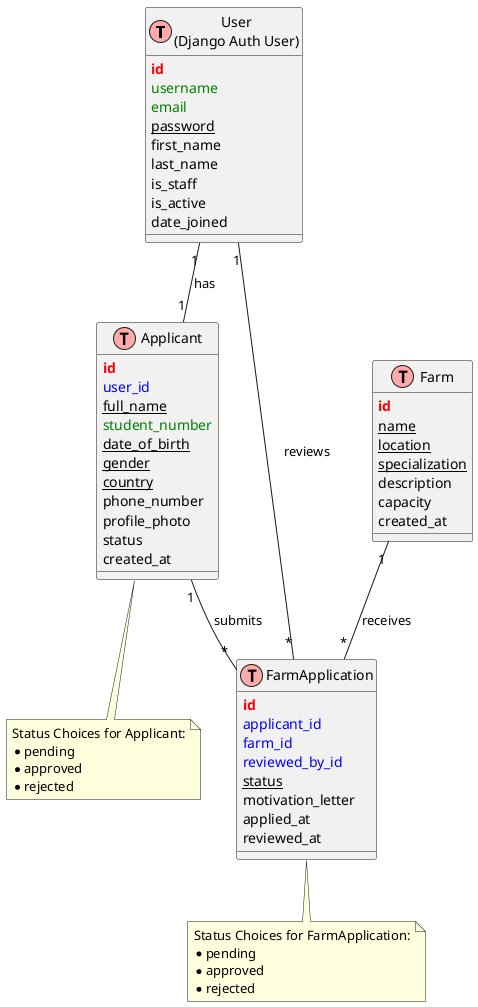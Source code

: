 @startuml TAU Agrostudies System ERD

!define Table(name,desc) class name as "desc" << (T,#FFAAAA) >>
!define primary_key(x) <b><color:red>x</color></b>
!define foreign_key(x) <color:blue>x</color>
!define unique(x) <color:green>x</color>
!define not_null(x) <u>x</u>

' Entities

Table(User, "User\n(Django Auth User)") {
    primary_key(id)
    unique(username)
    unique(email)
    not_null(password)
    first_name
    last_name
    is_staff
    is_active
    date_joined
}

Table(Applicant, "Applicant") {
    primary_key(id)
    foreign_key(user_id)
    not_null(full_name)
    unique(student_number)
    not_null(date_of_birth)
    not_null(gender)
    not_null(country)
    phone_number
    profile_photo
    status
    created_at
}

Table(Farm, "Farm") {
    primary_key(id)
    not_null(name)
    not_null(location)
    not_null(specialization)
    description
    capacity
    created_at
}

Table(FarmApplication, "FarmApplication") {
    primary_key(id)
    foreign_key(applicant_id)
    foreign_key(farm_id)
    foreign_key(reviewed_by_id)
    not_null(status)
    motivation_letter
    applied_at
    reviewed_at
}

' Relationships
User "1" -- "1" Applicant : has
User "1" -- "*" FarmApplication : reviews
Applicant "1" -- "*" FarmApplication : submits
Farm "1" -- "*" FarmApplication : receives

note "Status Choices for Applicant:\n* pending\n* approved\n* rejected" as ApplicantStatus
note "Status Choices for FarmApplication:\n* pending\n* approved\n* rejected" as FarmApplicationStatus

Applicant .. ApplicantStatus
FarmApplication .. FarmApplicationStatus

@enduml 